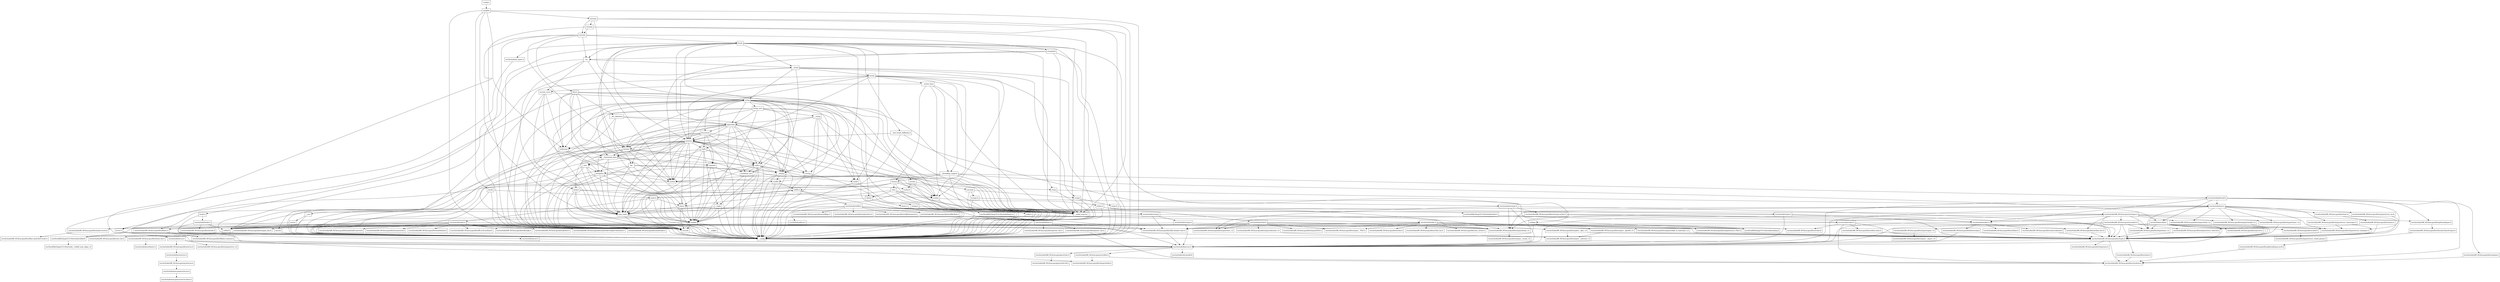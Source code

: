digraph "dependencies" {
  header_0 [ shape="box", label="\<stdin\>" ];
  header_1 [ shape="box", label="complex" ];
  header_10 [ shape="box", label="/usr/include/pthread.h" ];
  header_100 [ shape="box", label="cstdio" ];
  header_101 [ shape="box", label="stdio.h" ];
  header_102 [ shape="box", label="/usr/include/stdio.h" ];
  header_103 [ shape="box", label="/usr/include/x86_64-linux-gnu/bits/types/__fpos_t.h" ];
  header_104 [ shape="box", label="/usr/include/x86_64-linux-gnu/bits/types/__fpos64_t.h" ];
  header_105 [ shape="box", label="/usr/include/x86_64-linux-gnu/bits/types/struct_FILE.h" ];
  header_106 [ shape="box", label="/usr/include/x86_64-linux-gnu/bits/types/cookie_io_functions_t.h" ];
  header_107 [ shape="box", label="/usr/include/x86_64-linux-gnu/bits/stdio_lim.h" ];
  header_108 [ shape="box", label="/usr/include/x86_64-linux-gnu/bits/sys_errlist.h" ];
  header_109 [ shape="box", label="/usr/include/x86_64-linux-gnu/bits/stdio.h" ];
  header_11 [ shape="box", label="type_traits" ];
  header_110 [ shape="box", label="memory" ];
  header_111 [ shape="box", label="typeinfo" ];
  header_112 [ shape="box", label="new" ];
  header_113 [ shape="box", label="iterator" ];
  header_114 [ shape="box", label="__functional_base" ];
  header_115 [ shape="box", label="tuple" ];
  header_116 [ shape="box", label="cassert" ];
  header_117 [ shape="box", label="/usr/include/assert.h" ];
  header_118 [ shape="box", label="atomic" ];
  header_119 [ shape="box", label="functional" ];
  header_12 [ shape="box", label="cstddef" ];
  header_120 [ shape="box", label="bit" ];
  header_121 [ shape="box", label="cwchar" ];
  header_122 [ shape="box", label="cwctype" ];
  header_123 [ shape="box", label="cctype" ];
  header_124 [ shape="box", label="ctype.h" ];
  header_125 [ shape="box", label="/usr/include/ctype.h" ];
  header_126 [ shape="box", label="wctype.h" ];
  header_127 [ shape="box", label="/usr/include/wctype.h" ];
  header_128 [ shape="box", label="/usr/include/x86_64-linux-gnu/bits/wctype-wchar.h" ];
  header_129 [ shape="box", label="mutex" ];
  header_13 [ shape="box", label="version" ];
  header_130 [ shape="box", label="__mutex_base" ];
  header_131 [ shape="box", label="chrono" ];
  header_132 [ shape="box", label="ctime" ];
  header_133 [ shape="box", label="/usr/include/time.h" ];
  header_134 [ shape="box", label="/usr/include/x86_64-linux-gnu/bits/time.h" ];
  header_135 [ shape="box", label="/usr/include/x86_64-linux-gnu/bits/timex.h" ];
  header_136 [ shape="box", label="/usr/include/x86_64-linux-gnu/bits/types/struct_tm.h" ];
  header_137 [ shape="box", label="/usr/include/x86_64-linux-gnu/bits/types/struct_itimerspec.h" ];
  header_138 [ shape="box", label="ratio" ];
  header_139 [ shape="box", label="climits" ];
  header_14 [ shape="box", label="/usr/local/lib/clang/10.0.0/include/stddef.h" ];
  header_140 [ shape="box", label="limits.h" ];
  header_141 [ shape="box", label="/usr/local/lib/clang/10.0.0/include/limits.h" ];
  header_142 [ shape="box", label="/usr/include/limits.h" ];
  header_143 [ shape="box", label="/usr/include/x86_64-linux-gnu/bits/posix1_lim.h" ];
  header_144 [ shape="box", label="/usr/include/x86_64-linux-gnu/bits/local_lim.h" ];
  header_145 [ shape="box", label="/usr/include/linux/limits.h" ];
  header_146 [ shape="box", label="/usr/include/x86_64-linux-gnu/bits/posix2_lim.h" ];
  header_147 [ shape="box", label="/usr/include/x86_64-linux-gnu/bits/xopen_lim.h" ];
  header_148 [ shape="box", label="/usr/include/x86_64-linux-gnu/bits/uio_lim.h" ];
  header_149 [ shape="box", label="system_error" ];
  header_15 [ shape="box", label="/usr/local/lib/clang/10.0.0/include/__stddef_max_align_t.h" ];
  header_150 [ shape="box", label="__errc" ];
  header_151 [ shape="box", label="cerrno" ];
  header_152 [ shape="box", label="errno.h" ];
  header_153 [ shape="box", label="/usr/include/errno.h" ];
  header_154 [ shape="box", label="/usr/include/x86_64-linux-gnu/bits/errno.h" ];
  header_155 [ shape="box", label="/usr/include/linux/errno.h" ];
  header_156 [ shape="box", label="/usr/include/x86_64-linux-gnu/asm/errno.h" ];
  header_157 [ shape="box", label="/usr/include/asm-generic/errno.h" ];
  header_158 [ shape="box", label="/usr/include/asm-generic/errno-base.h" ];
  header_159 [ shape="box", label="/usr/include/x86_64-linux-gnu/bits/types/error_t.h" ];
  header_16 [ shape="box", label="__nullptr" ];
  header_160 [ shape="box", label="__threading_support" ];
  header_161 [ shape="box", label="/usr/include/sched.h" ];
  header_162 [ shape="box", label="/usr/include/x86_64-linux-gnu/bits/sched.h" ];
  header_163 [ shape="box", label="/usr/include/x86_64-linux-gnu/bits/types/struct_sched_param.h" ];
  header_164 [ shape="box", label="/usr/include/x86_64-linux-gnu/bits/cpu-set.h" ];
  header_165 [ shape="box", label="/usr/include/x86_64-linux-gnu/bits/setjmp.h" ];
  header_166 [ shape="box", label="locale.h" ];
  header_167 [ shape="box", label="/usr/include/locale.h" ];
  header_168 [ shape="box", label="/usr/include/x86_64-linux-gnu/bits/locale.h" ];
  header_169 [ shape="box", label="streambuf" ];
  header_17 [ shape="box", label="stdexcept" ];
  header_170 [ shape="box", label="locale" ];
  header_171 [ shape="box", label="cstdarg" ];
  header_172 [ shape="box", label="/usr/include/nl_types.h" ];
  header_173 [ shape="box", label="__bsd_locale_fallbacks.h" ];
  header_174 [ shape="box", label="bitset" ];
  header_175 [ shape="box", label="__bit_reference" ];
  header_176 [ shape="box", label="istream" ];
  header_18 [ shape="box", label="exception" ];
  header_19 [ shape="box", label="cstdlib" ];
  header_2 [ shape="box", label="__config" ];
  header_20 [ shape="box", label="stdlib.h" ];
  header_21 [ shape="box", label="/usr/include/stdlib.h" ];
  header_22 [ shape="box", label="/usr/include/x86_64-linux-gnu/bits/libc-header-start.h" ];
  header_23 [ shape="box", label="stddef.h" ];
  header_24 [ shape="box", label="/usr/include/x86_64-linux-gnu/bits/waitflags.h" ];
  header_25 [ shape="box", label="/usr/include/x86_64-linux-gnu/bits/waitstatus.h" ];
  header_26 [ shape="box", label="/usr/include/x86_64-linux-gnu/bits/floatn.h" ];
  header_27 [ shape="box", label="/usr/include/x86_64-linux-gnu/bits/floatn-common.h" ];
  header_28 [ shape="box", label="/usr/include/x86_64-linux-gnu/bits/types/locale_t.h" ];
  header_29 [ shape="box", label="/usr/include/x86_64-linux-gnu/bits/types/__locale_t.h" ];
  header_3 [ shape="box", label="/usr/include/features.h" ];
  header_30 [ shape="box", label="/usr/include/x86_64-linux-gnu/sys/types.h" ];
  header_31 [ shape="box", label="/usr/include/x86_64-linux-gnu/bits/types.h" ];
  header_32 [ shape="box", label="/usr/include/x86_64-linux-gnu/bits/typesizes.h" ];
  header_33 [ shape="box", label="/usr/include/x86_64-linux-gnu/bits/types/clock_t.h" ];
  header_34 [ shape="box", label="/usr/include/x86_64-linux-gnu/bits/types/clockid_t.h" ];
  header_35 [ shape="box", label="/usr/include/x86_64-linux-gnu/bits/types/time_t.h" ];
  header_36 [ shape="box", label="/usr/include/x86_64-linux-gnu/bits/types/timer_t.h" ];
  header_37 [ shape="box", label="/usr/include/x86_64-linux-gnu/bits/stdint-intn.h" ];
  header_38 [ shape="box", label="/usr/include/endian.h" ];
  header_39 [ shape="box", label="/usr/include/x86_64-linux-gnu/bits/endian.h" ];
  header_4 [ shape="box", label="/usr/include/stdc-predef.h" ];
  header_40 [ shape="box", label="/usr/include/x86_64-linux-gnu/bits/byteswap.h" ];
  header_41 [ shape="box", label="/usr/include/x86_64-linux-gnu/bits/uintn-identity.h" ];
  header_42 [ shape="box", label="/usr/include/x86_64-linux-gnu/sys/select.h" ];
  header_43 [ shape="box", label="/usr/include/x86_64-linux-gnu/bits/select.h" ];
  header_44 [ shape="box", label="/usr/include/x86_64-linux-gnu/bits/types/sigset_t.h" ];
  header_45 [ shape="box", label="/usr/include/x86_64-linux-gnu/bits/types/__sigset_t.h" ];
  header_46 [ shape="box", label="/usr/include/x86_64-linux-gnu/bits/types/struct_timeval.h" ];
  header_47 [ shape="box", label="/usr/include/x86_64-linux-gnu/bits/types/struct_timespec.h" ];
  header_48 [ shape="box", label="/usr/include/x86_64-linux-gnu/bits/pthreadtypes.h" ];
  header_49 [ shape="box", label="/usr/include/x86_64-linux-gnu/bits/thread-shared-types.h" ];
  header_5 [ shape="box", label="/usr/include/x86_64-linux-gnu/sys/cdefs.h" ];
  header_50 [ shape="box", label="/usr/include/x86_64-linux-gnu/bits/pthreadtypes-arch.h" ];
  header_51 [ shape="box", label="/usr/include/alloca.h" ];
  header_52 [ shape="box", label="/usr/include/x86_64-linux-gnu/bits/stdlib-bsearch.h" ];
  header_53 [ shape="box", label="/usr/include/x86_64-linux-gnu/bits/stdlib-float.h" ];
  header_54 [ shape="box", label="math.h" ];
  header_55 [ shape="box", label="/usr/include/math.h" ];
  header_56 [ shape="box", label="/usr/include/x86_64-linux-gnu/bits/math-vector.h" ];
  header_57 [ shape="box", label="/usr/include/x86_64-linux-gnu/bits/libm-simd-decl-stubs.h" ];
  header_58 [ shape="box", label="/usr/include/x86_64-linux-gnu/bits/flt-eval-method.h" ];
  header_59 [ shape="box", label="/usr/include/x86_64-linux-gnu/bits/fp-logb.h" ];
  header_6 [ shape="box", label="/usr/include/x86_64-linux-gnu/bits/wordsize.h" ];
  header_60 [ shape="box", label="/usr/include/x86_64-linux-gnu/bits/fp-fast.h" ];
  header_61 [ shape="box", label="/usr/include/x86_64-linux-gnu/bits/mathcalls-helper-functions.h" ];
  header_62 [ shape="box", label="/usr/include/x86_64-linux-gnu/bits/mathcalls.h" ];
  header_63 [ shape="box", label="/usr/include/x86_64-linux-gnu/bits/mathcalls-narrow.h" ];
  header_64 [ shape="box", label="/usr/include/x86_64-linux-gnu/bits/iscanonical.h" ];
  header_65 [ shape="box", label="/usr/include/x86_64-linux-gnu/bits/mathinline.h" ];
  header_66 [ shape="box", label="limits" ];
  header_67 [ shape="box", label="__undef_macros" ];
  header_68 [ shape="box", label="iosfwd" ];
  header_69 [ shape="box", label="wchar.h" ];
  header_7 [ shape="box", label="/usr/include/x86_64-linux-gnu/bits/long-double.h" ];
  header_70 [ shape="box", label="/usr/include/wchar.h" ];
  header_71 [ shape="box", label="/usr/local/lib/clang/10.0.0/include/stdarg.h" ];
  header_72 [ shape="box", label="/usr/include/x86_64-linux-gnu/bits/wchar.h" ];
  header_73 [ shape="box", label="/usr/include/x86_64-linux-gnu/bits/types/wint_t.h" ];
  header_74 [ shape="box", label="/usr/include/x86_64-linux-gnu/bits/types/mbstate_t.h" ];
  header_75 [ shape="box", label="/usr/include/x86_64-linux-gnu/bits/types/__mbstate_t.h" ];
  header_76 [ shape="box", label="/usr/include/x86_64-linux-gnu/bits/types/__FILE.h" ];
  header_77 [ shape="box", label="/usr/include/x86_64-linux-gnu/bits/types/FILE.h" ];
  header_78 [ shape="box", label="cmath" ];
  header_79 [ shape="box", label="sstream" ];
  header_8 [ shape="box", label="/usr/include/x86_64-linux-gnu/gnu/stubs.h" ];
  header_80 [ shape="box", label="ostream" ];
  header_81 [ shape="box", label="ios" ];
  header_82 [ shape="box", label="__locale" ];
  header_83 [ shape="box", label="string" ];
  header_84 [ shape="box", label="string_view" ];
  header_85 [ shape="box", label="__string" ];
  header_86 [ shape="box", label="algorithm" ];
  header_87 [ shape="box", label="initializer_list" ];
  header_88 [ shape="box", label="cstring" ];
  header_89 [ shape="box", label="string.h" ];
  header_9 [ shape="box", label="/usr/include/x86_64-linux-gnu/gnu/stubs-64.h" ];
  header_90 [ shape="box", label="/usr/include/string.h" ];
  header_91 [ shape="box", label="/usr/include/strings.h" ];
  header_92 [ shape="box", label="utility" ];
  header_93 [ shape="box", label="__tuple" ];
  header_94 [ shape="box", label="cstdint" ];
  header_95 [ shape="box", label="stdint.h" ];
  header_96 [ shape="box", label="/usr/local/lib/clang/10.0.0/include/stdint.h" ];
  header_97 [ shape="box", label="/usr/include/stdint.h" ];
  header_98 [ shape="box", label="/usr/include/x86_64-linux-gnu/bits/stdint-uintn.h" ];
  header_99 [ shape="box", label="__debug" ];
  header_118 -> header_94;
  header_118 -> header_2;
  header_118 -> header_11;
  header_118 -> header_12;
  header_118 -> header_13;
  header_119 -> header_11;
  header_119 -> header_13;
  header_119 -> header_18;
  header_119 -> header_2;
  header_119 -> header_92;
  header_119 -> header_114;
  header_119 -> header_115;
  header_119 -> header_110;
  header_119 -> header_111;
  header_66 -> header_2;
  header_66 -> header_11;
  header_66 -> header_67;
  header_66 -> header_13;
  header_69 -> header_70;
  header_69 -> header_2;
  header_68 -> header_69;
  header_68 -> header_2;
  header_161 -> header_35;
  header_161 -> header_23;
  header_161 -> header_31;
  header_161 -> header_47;
  header_161 -> header_3;
  header_161 -> header_162;
  header_161 -> header_164;
  header_160 -> header_152;
  header_160 -> header_10;
  header_160 -> header_131;
  header_160 -> header_2;
  header_160 -> header_67;
  header_160 -> header_68;
  header_160 -> header_161;
  header_167 -> header_168;
  header_167 -> header_3;
  header_167 -> header_23;
  header_167 -> header_28;
  header_114 -> header_11;
  header_114 -> header_18;
  header_114 -> header_2;
  header_114 -> header_112;
  header_114 -> header_92;
  header_114 -> header_111;
  header_165 -> header_6;
  header_115 -> header_11;
  header_115 -> header_12;
  header_115 -> header_13;
  header_115 -> header_2;
  header_115 -> header_114;
  header_115 -> header_92;
  header_115 -> header_93;
  header_70 -> header_28;
  header_70 -> header_26;
  header_70 -> header_23;
  header_70 -> header_22;
  header_70 -> header_72;
  header_70 -> header_73;
  header_70 -> header_71;
  header_70 -> header_76;
  header_70 -> header_77;
  header_70 -> header_74;
  header_74 -> header_75;
  header_116 -> header_117;
  header_116 -> header_2;
  header_117 -> header_3;
  header_78 -> header_54;
  header_78 -> header_2;
  header_78 -> header_13;
  header_79 -> header_83;
  header_79 -> header_176;
  header_79 -> header_80;
  header_79 -> header_2;
  header_79 -> header_67;
  header_112 -> header_18;
  header_112 -> header_2;
  header_112 -> header_11;
  header_112 -> header_12;
  header_112 -> header_13;
  header_113 -> header_11;
  header_113 -> header_12;
  header_113 -> header_13;
  header_113 -> header_2;
  header_113 -> header_99;
  header_113 -> header_68;
  header_113 -> header_114;
  header_113 -> header_87;
  header_110 -> header_17;
  header_110 -> header_11;
  header_110 -> header_12;
  header_110 -> header_13;
  header_110 -> header_67;
  header_110 -> header_116;
  header_110 -> header_88;
  header_110 -> header_2;
  header_110 -> header_118;
  header_110 -> header_66;
  header_110 -> header_94;
  header_110 -> header_68;
  header_110 -> header_114;
  header_110 -> header_115;
  header_110 -> header_112;
  header_110 -> header_113;
  header_110 -> header_92;
  header_110 -> header_111;
  header_111 -> header_94;
  header_111 -> header_18;
  header_111 -> header_2;
  header_111 -> header_12;
  header_169 -> header_68;
  header_169 -> header_81;
  header_169 -> header_2;
  header_169 -> header_67;
  header_47 -> header_31;
  header_46 -> header_31;
  header_44 -> header_45;
  header_43 -> header_6;
  header_42 -> header_35;
  header_42 -> header_31;
  header_42 -> header_47;
  header_42 -> header_46;
  header_42 -> header_44;
  header_42 -> header_43;
  header_42 -> header_3;
  header_41 -> header_31;
  header_40 -> header_3;
  header_40 -> header_31;
  header_105 -> header_31;
  header_104 -> header_75;
  header_104 -> header_31;
  header_106 -> header_31;
  header_101 -> header_2;
  header_101 -> header_102;
  header_100 -> header_101;
  header_100 -> header_2;
  header_49 -> header_50;
  header_48 -> header_49;
  header_166 -> header_167;
  header_166 -> header_2;
  header_5 -> header_6;
  header_5 -> header_7;
  header_2 -> header_3;
  header_3 -> header_4;
  header_3 -> header_5;
  header_3 -> header_8;
  header_0 -> header_1;
  header_1 -> header_17;
  header_1 -> header_11;
  header_1 -> header_13;
  header_1 -> header_2;
  header_1 -> header_78;
  header_1 -> header_79;
  header_8 -> header_9;
  header_50 -> header_6;
  header_51 -> header_3;
  header_51 -> header_23;
  header_54 -> header_11;
  header_54 -> header_66;
  header_54 -> header_2;
  header_54 -> header_20;
  header_54 -> header_55;
  header_55 -> header_58;
  header_55 -> header_59;
  header_55 -> header_26;
  header_55 -> header_56;
  header_55 -> header_31;
  header_55 -> header_61;
  header_55 -> header_60;
  header_55 -> header_63;
  header_55 -> header_62;
  header_55 -> header_65;
  header_55 -> header_64;
  header_55 -> header_22;
  header_56 -> header_57;
  header_130 -> header_149;
  header_130 -> header_131;
  header_130 -> header_160;
  header_130 -> header_2;
  header_130 -> header_67;
  header_131 -> header_11;
  header_131 -> header_13;
  header_131 -> header_132;
  header_131 -> header_2;
  header_131 -> header_67;
  header_131 -> header_66;
  header_131 -> header_138;
  header_132 -> header_133;
  header_132 -> header_2;
  header_133 -> header_28;
  header_133 -> header_36;
  header_133 -> header_34;
  header_133 -> header_35;
  header_133 -> header_33;
  header_133 -> header_23;
  header_133 -> header_47;
  header_133 -> header_134;
  header_133 -> header_3;
  header_133 -> header_136;
  header_133 -> header_137;
  header_134 -> header_135;
  header_134 -> header_31;
  header_135 -> header_46;
  header_135 -> header_31;
  header_136 -> header_31;
  header_137 -> header_47;
  header_137 -> header_31;
  header_138 -> header_94;
  header_138 -> header_139;
  header_138 -> header_2;
  header_138 -> header_11;
  header_138 -> header_67;
  header_139 -> header_140;
  header_139 -> header_2;
  header_28 -> header_29;
  header_27 -> header_7;
  header_27 -> header_3;
  header_26 -> header_27;
  header_26 -> header_3;
  header_21 -> header_53;
  header_21 -> header_28;
  header_21 -> header_25;
  header_21 -> header_24;
  header_21 -> header_52;
  header_21 -> header_26;
  header_21 -> header_23;
  header_21 -> header_22;
  header_21 -> header_30;
  header_21 -> header_51;
  header_20 -> header_21;
  header_20 -> header_2;
  header_20 -> header_54;
  header_23 -> header_14;
  header_22 -> header_3;
  header_127 -> header_73;
  header_127 -> header_128;
  header_127 -> header_28;
  header_127 -> header_3;
  header_127 -> header_31;
  header_126 -> header_127;
  header_126 -> header_2;
  header_125 -> header_28;
  header_125 -> header_3;
  header_125 -> header_38;
  header_125 -> header_31;
  header_124 -> header_125;
  header_124 -> header_2;
  header_123 -> header_124;
  header_123 -> header_2;
  header_122 -> header_123;
  header_122 -> header_2;
  header_122 -> header_126;
  header_121 -> header_69;
  header_121 -> header_2;
  header_121 -> header_122;
  header_120 -> header_11;
  header_120 -> header_13;
  header_120 -> header_2;
  header_120 -> header_99;
  header_120 -> header_67;
  header_120 -> header_66;
  header_129 -> header_160;
  header_129 -> header_13;
  header_129 -> header_130;
  header_129 -> header_2;
  header_129 -> header_67;
  header_129 -> header_119;
  header_129 -> header_94;
  header_129 -> header_115;
  header_129 -> header_110;
  header_128 -> header_73;
  header_128 -> header_38;
  header_128 -> header_31;
  header_38 -> header_40;
  header_38 -> header_3;
  header_38 -> header_41;
  header_38 -> header_39;
  header_36 -> header_31;
  header_37 -> header_31;
  header_34 -> header_31;
  header_35 -> header_31;
  header_33 -> header_31;
  header_30 -> header_38;
  header_30 -> header_36;
  header_30 -> header_37;
  header_30 -> header_34;
  header_30 -> header_35;
  header_30 -> header_33;
  header_30 -> header_23;
  header_30 -> header_31;
  header_30 -> header_3;
  header_30 -> header_48;
  header_30 -> header_42;
  header_31 -> header_6;
  header_31 -> header_32;
  header_31 -> header_3;
  header_152 -> header_153;
  header_152 -> header_2;
  header_153 -> header_159;
  header_153 -> header_3;
  header_153 -> header_154;
  header_150 -> header_151;
  header_150 -> header_2;
  header_151 -> header_152;
  header_151 -> header_2;
  header_156 -> header_157;
  header_157 -> header_158;
  header_154 -> header_155;
  header_155 -> header_156;
  header_89 -> header_90;
  header_89 -> header_2;
  header_88 -> header_89;
  header_88 -> header_2;
  header_83 -> header_17;
  header_83 -> header_11;
  header_83 -> header_13;
  header_83 -> header_87;
  header_83 -> header_99;
  header_83 -> header_67;
  header_83 -> header_86;
  header_83 -> header_88;
  header_83 -> header_2;
  header_83 -> header_92;
  header_83 -> header_121;
  header_83 -> header_94;
  header_83 -> header_68;
  header_83 -> header_114;
  header_83 -> header_110;
  header_83 -> header_100;
  header_83 -> header_113;
  header_83 -> header_84;
  header_82 -> header_94;
  header_82 -> header_2;
  header_82 -> header_92;
  header_82 -> header_83;
  header_82 -> header_123;
  header_82 -> header_110;
  header_82 -> header_166;
  header_82 -> header_129;
  header_81 -> header_149;
  header_81 -> header_68;
  header_81 -> header_2;
  header_81 -> header_118;
  header_81 -> header_82;
  header_80 -> header_174;
  header_80 -> header_170;
  header_80 -> header_13;
  header_80 -> header_169;
  header_80 -> header_2;
  header_80 -> header_81;
  header_80 -> header_113;
  header_87 -> header_2;
  header_87 -> header_12;
  header_86 -> header_11;
  header_86 -> header_12;
  header_86 -> header_13;
  header_86 -> header_120;
  header_86 -> header_88;
  header_86 -> header_2;
  header_86 -> header_92;
  header_86 -> header_67;
  header_86 -> header_119;
  header_86 -> header_87;
  header_86 -> header_113;
  header_86 -> header_110;
  header_86 -> header_99;
  header_85 -> header_100;
  header_85 -> header_2;
  header_85 -> header_99;
  header_85 -> header_67;
  header_85 -> header_86;
  header_85 -> header_110;
  header_84 -> header_17;
  header_84 -> header_13;
  header_84 -> header_113;
  header_84 -> header_2;
  header_84 -> header_99;
  header_84 -> header_67;
  header_84 -> header_66;
  header_84 -> header_86;
  header_84 -> header_85;
  header_141 -> header_142;
  header_140 -> header_141;
  header_140 -> header_2;
  header_143 -> header_6;
  header_143 -> header_144;
  header_142 -> header_143;
  header_142 -> header_146;
  header_142 -> header_147;
  header_142 -> header_22;
  header_144 -> header_145;
  header_147 -> header_148;
  header_149 -> header_83;
  header_149 -> header_150;
  header_149 -> header_17;
  header_149 -> header_114;
  header_149 -> header_11;
  header_103 -> header_75;
  header_103 -> header_31;
  header_102 -> header_109;
  header_102 -> header_106;
  header_102 -> header_23;
  header_102 -> header_31;
  header_102 -> header_71;
  header_102 -> header_76;
  header_102 -> header_77;
  header_102 -> header_105;
  header_102 -> header_104;
  header_102 -> header_107;
  header_102 -> header_22;
  header_102 -> header_103;
  header_102 -> header_108;
  header_14 -> header_15;
  header_16 -> header_2;
  header_17 -> header_18;
  header_17 -> header_2;
  header_17 -> header_68;
  header_10 -> header_47;
  header_10 -> header_38;
  header_10 -> header_6;
  header_10 -> header_133;
  header_10 -> header_3;
  header_10 -> header_161;
  header_10 -> header_165;
  header_10 -> header_48;
  header_11 -> header_2;
  header_11 -> header_12;
  header_11 -> header_13;
  header_12 -> header_14;
  header_12 -> header_16;
  header_12 -> header_2;
  header_12 -> header_13;
  header_13 -> header_2;
  header_18 -> header_13;
  header_18 -> header_2;
  header_18 -> header_19;
  header_18 -> header_12;
  header_18 -> header_11;
  header_19 -> header_2;
  header_19 -> header_20;
  header_98 -> header_31;
  header_99 -> header_68;
  header_99 -> header_2;
  header_99 -> header_19;
  header_99 -> header_12;
  header_99 -> header_100;
  header_94 -> header_95;
  header_94 -> header_2;
  header_95 -> header_96;
  header_95 -> header_2;
  header_96 -> header_97;
  header_97 -> header_6;
  header_97 -> header_37;
  header_97 -> header_31;
  header_97 -> header_72;
  header_97 -> header_98;
  header_97 -> header_22;
  header_90 -> header_91;
  header_90 -> header_28;
  header_90 -> header_23;
  header_90 -> header_22;
  header_91 -> header_3;
  header_91 -> header_23;
  header_91 -> header_28;
  header_92 -> header_11;
  header_92 -> header_12;
  header_92 -> header_13;
  header_92 -> header_88;
  header_92 -> header_2;
  header_92 -> header_99;
  header_92 -> header_94;
  header_92 -> header_87;
  header_92 -> header_93;
  header_93 -> header_2;
  header_93 -> header_11;
  header_93 -> header_12;
  header_174 -> header_175;
  header_174 -> header_17;
  header_174 -> header_12;
  header_174 -> header_2;
  header_174 -> header_67;
  header_174 -> header_68;
  header_174 -> header_83;
  header_174 -> header_139;
  header_174 -> header_114;
  header_175 -> header_2;
  header_175 -> header_86;
  header_175 -> header_67;
  header_175 -> header_120;
  header_176 -> header_80;
  header_176 -> header_2;
  header_176 -> header_67;
  header_176 -> header_13;
  header_170 -> header_171;
  header_170 -> header_172;
  header_170 -> header_13;
  header_170 -> header_173;
  header_170 -> header_19;
  header_170 -> header_113;
  header_170 -> header_100;
  header_170 -> header_169;
  header_170 -> header_2;
  header_170 -> header_99;
  header_170 -> header_67;
  header_170 -> header_66;
  header_170 -> header_132;
  header_170 -> header_82;
  header_170 -> header_81;
  header_170 -> header_86;
  header_170 -> header_110;
  header_171 -> header_71;
  header_171 -> header_2;
  header_172 -> header_3;
  header_173 -> header_71;
  header_173 -> header_20;
  header_173 -> header_110;
  header_162 -> header_163;
}